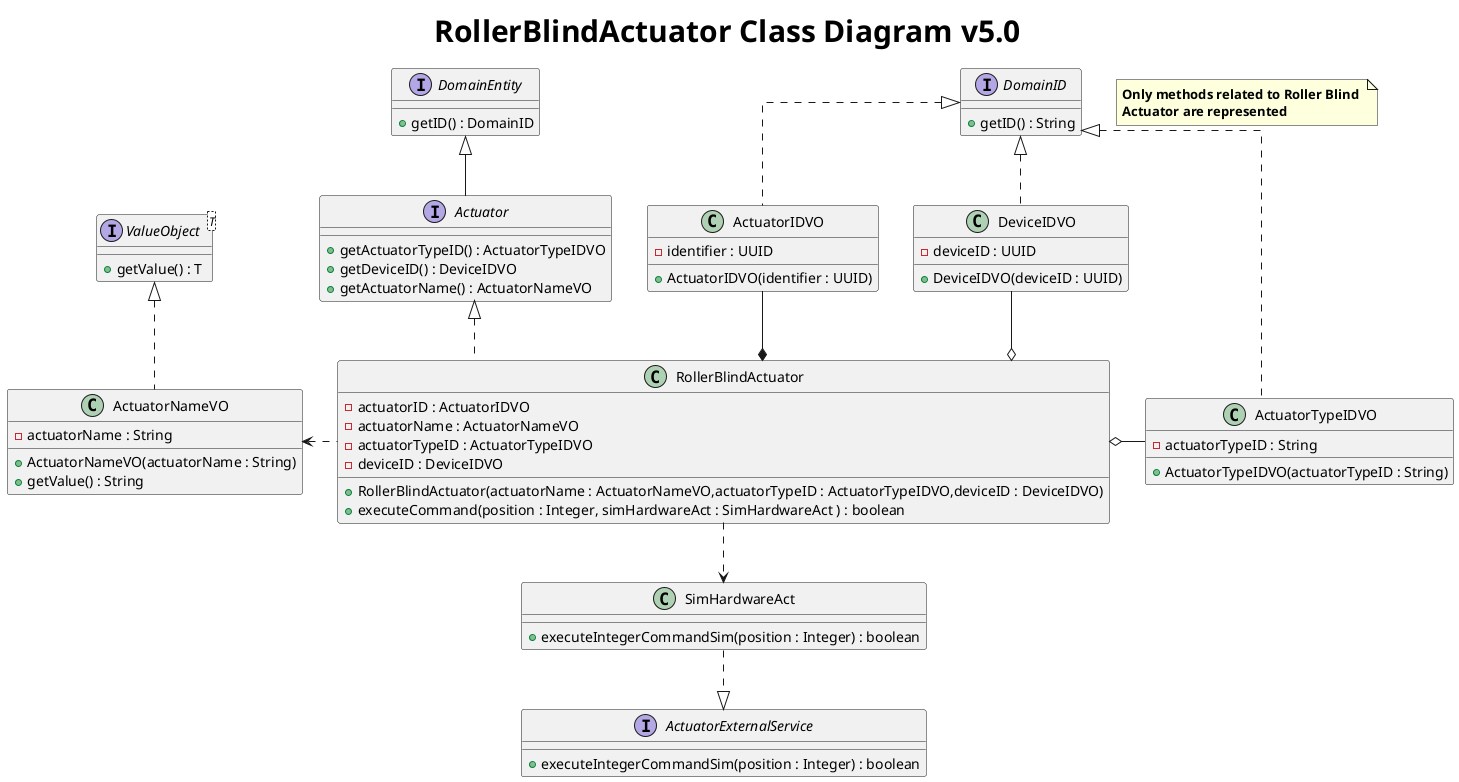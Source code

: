 @startuml
title <size: 30> RollerBlindActuator Class Diagram v5.0

skinparam linetype ortho

note "<b>Only methods related to Roller Blind \n<b>Actuator are represented" as 1

interface Actuator {
    +getActuatorTypeID() : ActuatorTypeIDVO
    +getDeviceID() : DeviceIDVO
    +getActuatorName() : ActuatorNameVO
}

interface DomainEntity{
    + getID() : DomainID
}

interface DomainID{
    + getID() : String
}

interface ValueObject<T> {
    + getValue() : T
}

class RollerBlindActuator{
    - actuatorID : ActuatorIDVO
    - actuatorName : ActuatorNameVO
    - actuatorTypeID : ActuatorTypeIDVO
    - deviceID : DeviceIDVO

    + RollerBlindActuator(actuatorName : ActuatorNameVO,actuatorTypeID : ActuatorTypeIDVO,deviceID : DeviceIDVO)
    + executeCommand(position : Integer, simHardwareAct : SimHardwareAct ) : boolean
}

class SimHardwareAct {
    + executeIntegerCommandSim(position : Integer) : boolean
}

class ActuatorNameVO{
    - actuatorName : String
    + ActuatorNameVO(actuatorName : String)
    + getValue() : String
}

class ActuatorIDVO{
    - identifier : UUID
    + ActuatorIDVO(identifier : UUID)
}

class ActuatorTypeIDVO{
    - actuatorTypeID : String
    + ActuatorTypeIDVO(actuatorTypeID : String)
}

class DeviceIDVO{
    - deviceID : UUID
    + DeviceIDVO(deviceID : UUID)
}

interface ActuatorExternalService{
    + executeIntegerCommandSim(position : Integer) : boolean
}

Actuator --up|> DomainEntity
Actuator <|.. RollerBlindActuator
SimHardwareAct <..up RollerBlindActuator
SimHardwareAct ..|> ActuatorExternalService
ActuatorNameVO <..right RollerBlindActuator
ActuatorIDVO --* RollerBlindActuator
ActuatorTypeIDVO --lefto RollerBlindActuator
DeviceIDVO --o RollerBlindActuator
ValueObject <|.. ActuatorNameVO
DomainID <|.. ActuatorIDVO
DomainID <|.. ActuatorTypeIDVO
DomainID <|.. DeviceIDVO

@enduml